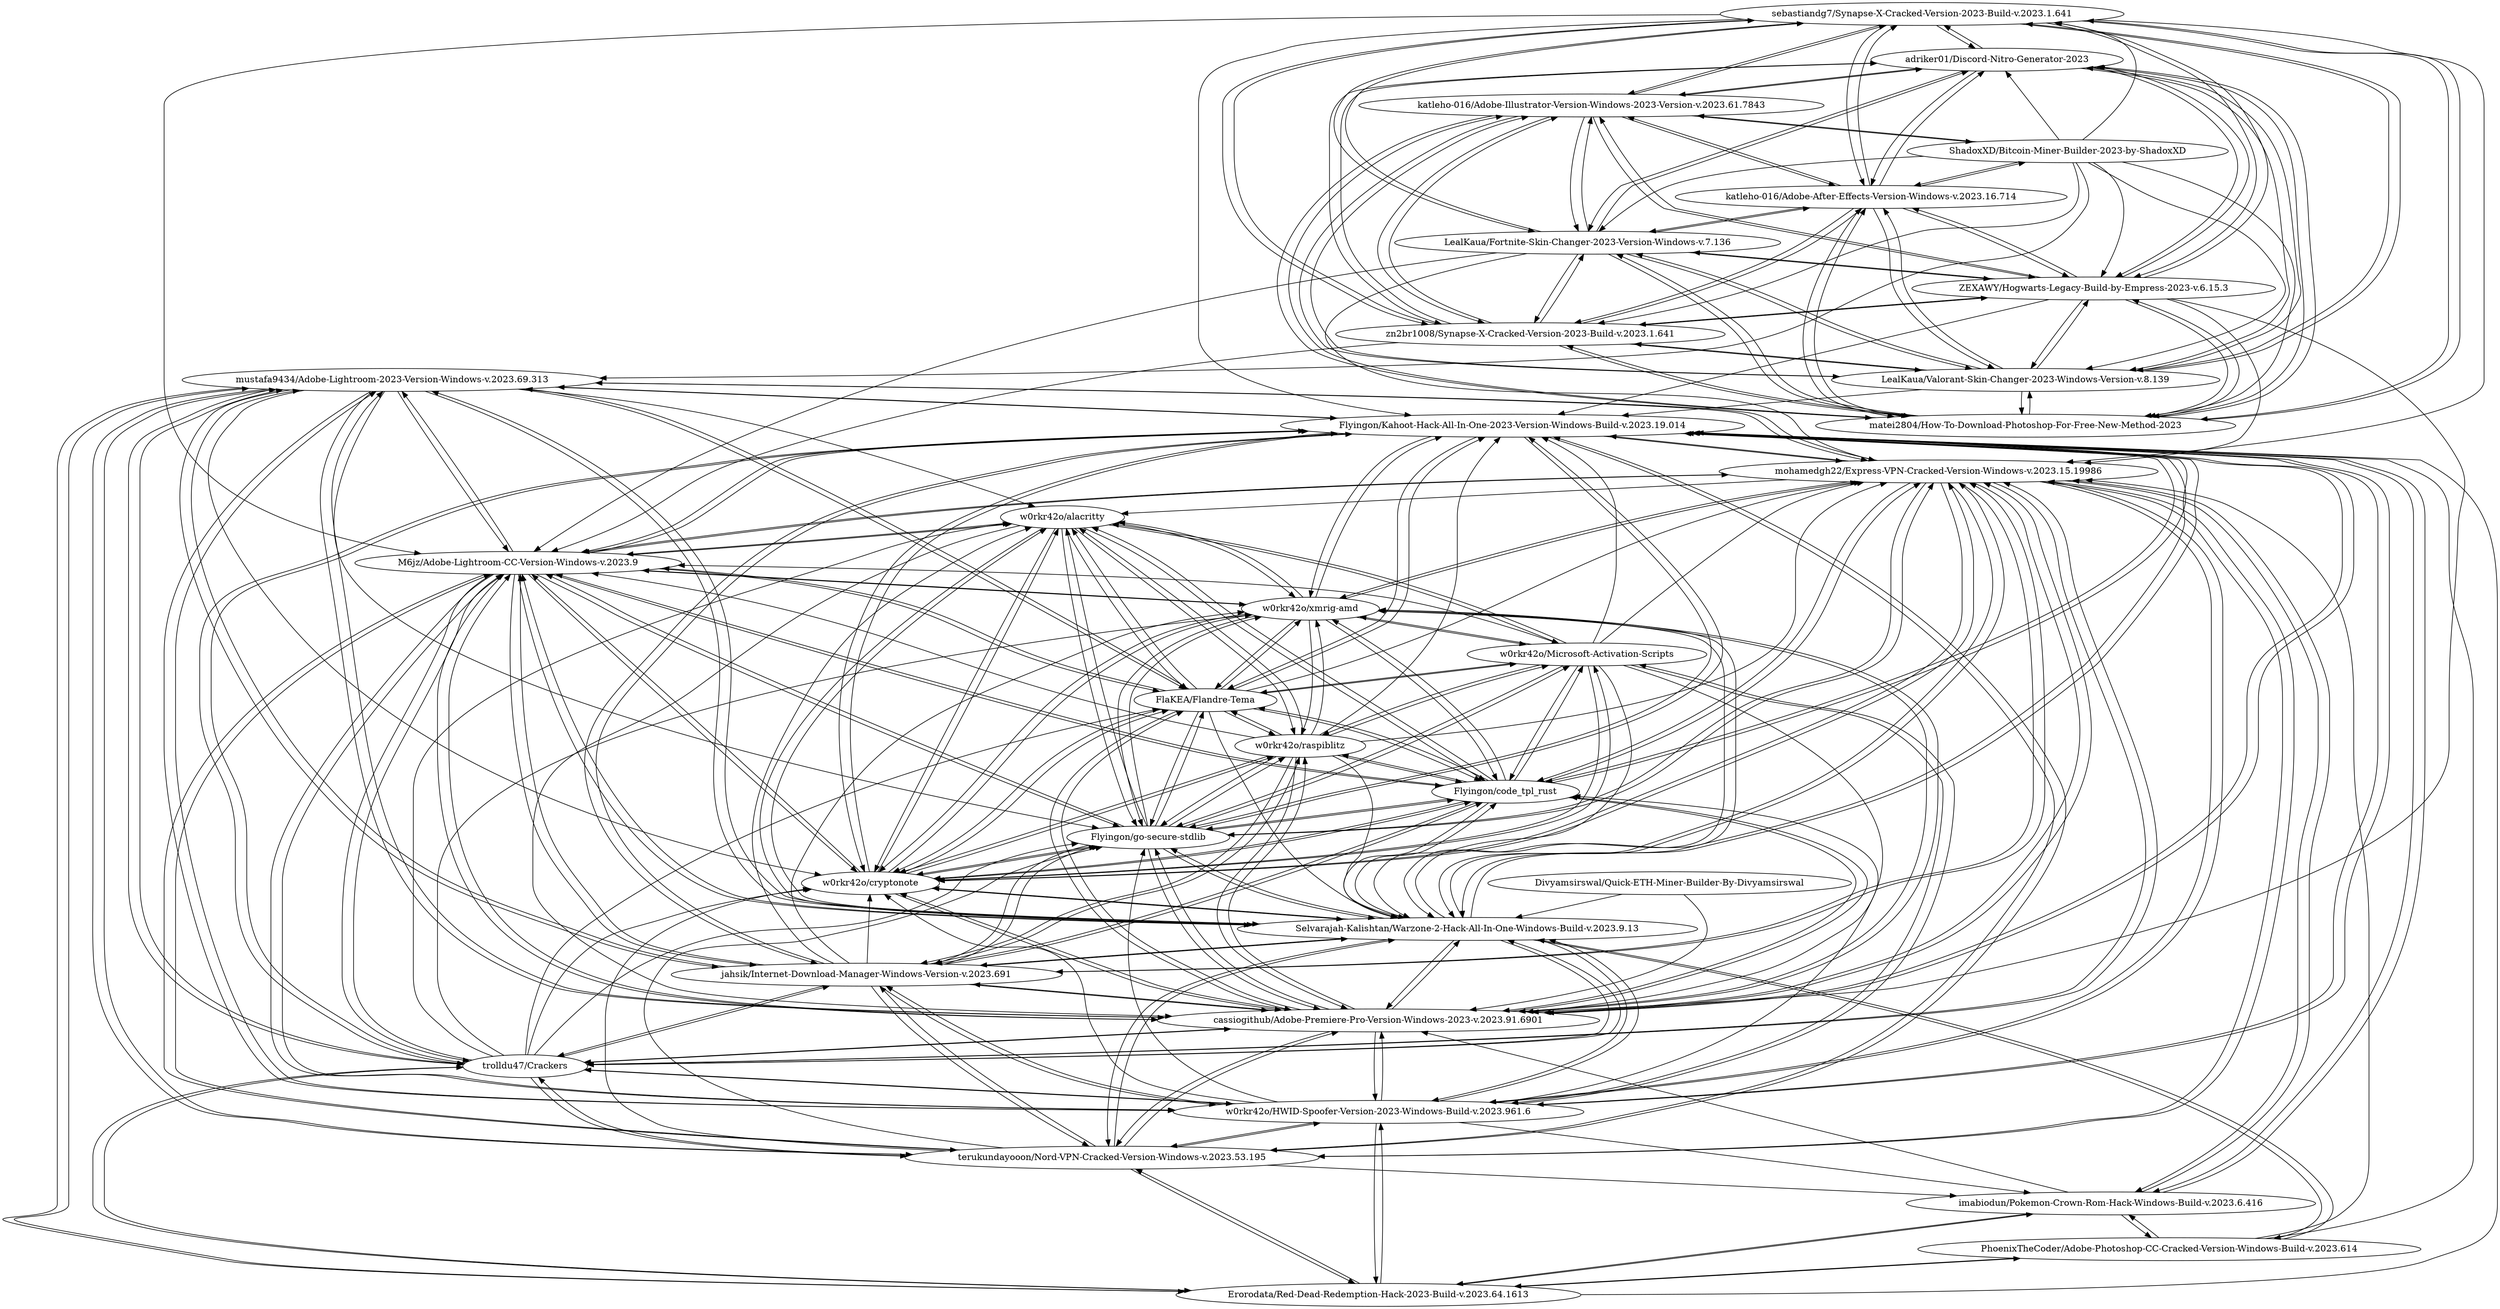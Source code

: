 digraph G {
"sebastiandg7/Synapse-X-Cracked-Version-2023-Build-v.2023.1.641" -> "adriker01/Discord-Nitro-Generator-2023"
"sebastiandg7/Synapse-X-Cracked-Version-2023-Build-v.2023.1.641" -> "ZEXAWY/Hogwarts-Legacy-Build-by-Empress-2023-v.6.15.3"
"sebastiandg7/Synapse-X-Cracked-Version-2023-Build-v.2023.1.641" -> "zn2br1008/Synapse-X-Cracked-Version-2023-Build-v.2023.1.641"
"sebastiandg7/Synapse-X-Cracked-Version-2023-Build-v.2023.1.641" -> "matei2804/How-To-Download-Photoshop-For-Free-New-Method-2023"
"sebastiandg7/Synapse-X-Cracked-Version-2023-Build-v.2023.1.641" -> "LealKaua/Valorant-Skin-Changer-2023-Windows-Version-v.8.139"
"sebastiandg7/Synapse-X-Cracked-Version-2023-Build-v.2023.1.641" -> "LealKaua/Fortnite-Skin-Changer-2023-Version-Windows-v.7.136"
"sebastiandg7/Synapse-X-Cracked-Version-2023-Build-v.2023.1.641" -> "katleho-016/Adobe-After-Effects-Version-Windows-v.2023.16.714"
"sebastiandg7/Synapse-X-Cracked-Version-2023-Build-v.2023.1.641" -> "katleho-016/Adobe-Illustrator-Version-Windows-2023-Version-v.2023.61.7843"
"sebastiandg7/Synapse-X-Cracked-Version-2023-Build-v.2023.1.641" -> "Flyingon/Kahoot-Hack-All-In-One-2023-Version-Windows-Build-v.2023.19.014"
"sebastiandg7/Synapse-X-Cracked-Version-2023-Build-v.2023.1.641" -> "mohamedgh22/Express-VPN-Cracked-Version-Windows-v.2023.15.19986"
"sebastiandg7/Synapse-X-Cracked-Version-2023-Build-v.2023.1.641" -> "M6jz/Adobe-Lightroom-CC-Version-Windows-v.2023.9"
"Erorodata/Red-Dead-Redemption-Hack-2023-Build-v.2023.64.1613" -> "imabiodun/Pokemon-Crown-Rom-Hack-Windows-Build-v.2023.6.416"
"Erorodata/Red-Dead-Redemption-Hack-2023-Build-v.2023.64.1613" -> "terukundayooon/Nord-VPN-Cracked-Version-Windows-v.2023.53.195"
"Erorodata/Red-Dead-Redemption-Hack-2023-Build-v.2023.64.1613" -> "w0rkr42o/HWID-Spoofer-Version-2023-Windows-Build-v.2023.961.6"
"Erorodata/Red-Dead-Redemption-Hack-2023-Build-v.2023.64.1613" -> "PhoenixTheCoder/Adobe-Photoshop-CC-Cracked-Version-Windows-Build-v.2023.614"
"Erorodata/Red-Dead-Redemption-Hack-2023-Build-v.2023.64.1613" -> "trolldu47/Crackers"
"Erorodata/Red-Dead-Redemption-Hack-2023-Build-v.2023.64.1613" -> "mustafa9434/Adobe-Lightroom-2023-Version-Windows-v.2023.69.313"
"Erorodata/Red-Dead-Redemption-Hack-2023-Build-v.2023.64.1613" -> "Flyingon/Kahoot-Hack-All-In-One-2023-Version-Windows-Build-v.2023.19.014"
"cassiogithub/Adobe-Premiere-Pro-Version-Windows-2023-v.2023.91.6901" -> "Flyingon/Kahoot-Hack-All-In-One-2023-Version-Windows-Build-v.2023.19.014"
"cassiogithub/Adobe-Premiere-Pro-Version-Windows-2023-v.2023.91.6901" -> "M6jz/Adobe-Lightroom-CC-Version-Windows-v.2023.9"
"cassiogithub/Adobe-Premiere-Pro-Version-Windows-2023-v.2023.91.6901" -> "Selvarajah-Kalishtan/Warzone-2-Hack-All-In-One-Windows-Build-v.2023.9.13"
"cassiogithub/Adobe-Premiere-Pro-Version-Windows-2023-v.2023.91.6901" -> "mohamedgh22/Express-VPN-Cracked-Version-Windows-v.2023.15.19986"
"cassiogithub/Adobe-Premiere-Pro-Version-Windows-2023-v.2023.91.6901" -> "jahsik/Internet-Download-Manager-Windows-Version-v.2023.691"
"cassiogithub/Adobe-Premiere-Pro-Version-Windows-2023-v.2023.91.6901" -> "w0rkr42o/cryptonote"
"cassiogithub/Adobe-Premiere-Pro-Version-Windows-2023-v.2023.91.6901" -> "Flyingon/go-secure-stdlib"
"cassiogithub/Adobe-Premiere-Pro-Version-Windows-2023-v.2023.91.6901" -> "Flyingon/code_tpl_rust"
"cassiogithub/Adobe-Premiere-Pro-Version-Windows-2023-v.2023.91.6901" -> "mustafa9434/Adobe-Lightroom-2023-Version-Windows-v.2023.69.313"
"cassiogithub/Adobe-Premiere-Pro-Version-Windows-2023-v.2023.91.6901" -> "terukundayooon/Nord-VPN-Cracked-Version-Windows-v.2023.53.195"
"cassiogithub/Adobe-Premiere-Pro-Version-Windows-2023-v.2023.91.6901" -> "trolldu47/Crackers"
"cassiogithub/Adobe-Premiere-Pro-Version-Windows-2023-v.2023.91.6901" -> "w0rkr42o/raspiblitz"
"cassiogithub/Adobe-Premiere-Pro-Version-Windows-2023-v.2023.91.6901" -> "w0rkr42o/HWID-Spoofer-Version-2023-Windows-Build-v.2023.961.6"
"cassiogithub/Adobe-Premiere-Pro-Version-Windows-2023-v.2023.91.6901" -> "FlaKEA/Flandre-Tema"
"cassiogithub/Adobe-Premiere-Pro-Version-Windows-2023-v.2023.91.6901" -> "w0rkr42o/xmrig-amd"
"jahsik/Internet-Download-Manager-Windows-Version-v.2023.691" -> "M6jz/Adobe-Lightroom-CC-Version-Windows-v.2023.9"
"jahsik/Internet-Download-Manager-Windows-Version-v.2023.691" -> "mohamedgh22/Express-VPN-Cracked-Version-Windows-v.2023.15.19986"
"jahsik/Internet-Download-Manager-Windows-Version-v.2023.691" -> "cassiogithub/Adobe-Premiere-Pro-Version-Windows-2023-v.2023.91.6901"
"jahsik/Internet-Download-Manager-Windows-Version-v.2023.691" -> "Flyingon/Kahoot-Hack-All-In-One-2023-Version-Windows-Build-v.2023.19.014"
"jahsik/Internet-Download-Manager-Windows-Version-v.2023.691" -> "Selvarajah-Kalishtan/Warzone-2-Hack-All-In-One-Windows-Build-v.2023.9.13"
"jahsik/Internet-Download-Manager-Windows-Version-v.2023.691" -> "Flyingon/go-secure-stdlib"
"jahsik/Internet-Download-Manager-Windows-Version-v.2023.691" -> "mustafa9434/Adobe-Lightroom-2023-Version-Windows-v.2023.69.313"
"jahsik/Internet-Download-Manager-Windows-Version-v.2023.691" -> "Flyingon/code_tpl_rust"
"jahsik/Internet-Download-Manager-Windows-Version-v.2023.691" -> "trolldu47/Crackers"
"jahsik/Internet-Download-Manager-Windows-Version-v.2023.691" -> "terukundayooon/Nord-VPN-Cracked-Version-Windows-v.2023.53.195"
"jahsik/Internet-Download-Manager-Windows-Version-v.2023.691" -> "w0rkr42o/cryptonote"
"jahsik/Internet-Download-Manager-Windows-Version-v.2023.691" -> "w0rkr42o/HWID-Spoofer-Version-2023-Windows-Build-v.2023.961.6"
"jahsik/Internet-Download-Manager-Windows-Version-v.2023.691" -> "w0rkr42o/xmrig-amd"
"jahsik/Internet-Download-Manager-Windows-Version-v.2023.691" -> "w0rkr42o/alacritty"
"jahsik/Internet-Download-Manager-Windows-Version-v.2023.691" -> "w0rkr42o/raspiblitz"
"w0rkr42o/HWID-Spoofer-Version-2023-Windows-Build-v.2023.961.6" -> "terukundayooon/Nord-VPN-Cracked-Version-Windows-v.2023.53.195"
"w0rkr42o/HWID-Spoofer-Version-2023-Windows-Build-v.2023.961.6" -> "mohamedgh22/Express-VPN-Cracked-Version-Windows-v.2023.15.19986"
"w0rkr42o/HWID-Spoofer-Version-2023-Windows-Build-v.2023.961.6" -> "trolldu47/Crackers"
"w0rkr42o/HWID-Spoofer-Version-2023-Windows-Build-v.2023.961.6" -> "Erorodata/Red-Dead-Redemption-Hack-2023-Build-v.2023.64.1613"
"w0rkr42o/HWID-Spoofer-Version-2023-Windows-Build-v.2023.961.6" -> "mustafa9434/Adobe-Lightroom-2023-Version-Windows-v.2023.69.313"
"w0rkr42o/HWID-Spoofer-Version-2023-Windows-Build-v.2023.961.6" -> "cassiogithub/Adobe-Premiere-Pro-Version-Windows-2023-v.2023.91.6901"
"w0rkr42o/HWID-Spoofer-Version-2023-Windows-Build-v.2023.961.6" -> "M6jz/Adobe-Lightroom-CC-Version-Windows-v.2023.9"
"w0rkr42o/HWID-Spoofer-Version-2023-Windows-Build-v.2023.961.6" -> "Flyingon/Kahoot-Hack-All-In-One-2023-Version-Windows-Build-v.2023.19.014"
"w0rkr42o/HWID-Spoofer-Version-2023-Windows-Build-v.2023.961.6" -> "Flyingon/go-secure-stdlib"
"w0rkr42o/HWID-Spoofer-Version-2023-Windows-Build-v.2023.961.6" -> "w0rkr42o/Microsoft-Activation-Scripts"
"w0rkr42o/HWID-Spoofer-Version-2023-Windows-Build-v.2023.961.6" -> "Selvarajah-Kalishtan/Warzone-2-Hack-All-In-One-Windows-Build-v.2023.9.13"
"w0rkr42o/HWID-Spoofer-Version-2023-Windows-Build-v.2023.961.6" -> "jahsik/Internet-Download-Manager-Windows-Version-v.2023.691"
"w0rkr42o/HWID-Spoofer-Version-2023-Windows-Build-v.2023.961.6" -> "Flyingon/code_tpl_rust"
"w0rkr42o/HWID-Spoofer-Version-2023-Windows-Build-v.2023.961.6" -> "w0rkr42o/cryptonote"
"w0rkr42o/HWID-Spoofer-Version-2023-Windows-Build-v.2023.961.6" -> "imabiodun/Pokemon-Crown-Rom-Hack-Windows-Build-v.2023.6.416"
"mustafa9434/Adobe-Lightroom-2023-Version-Windows-v.2023.69.313" -> "trolldu47/Crackers"
"mustafa9434/Adobe-Lightroom-2023-Version-Windows-v.2023.69.313" -> "terukundayooon/Nord-VPN-Cracked-Version-Windows-v.2023.53.195"
"mustafa9434/Adobe-Lightroom-2023-Version-Windows-v.2023.69.313" -> "Flyingon/Kahoot-Hack-All-In-One-2023-Version-Windows-Build-v.2023.19.014"
"mustafa9434/Adobe-Lightroom-2023-Version-Windows-v.2023.69.313" -> "M6jz/Adobe-Lightroom-CC-Version-Windows-v.2023.9"
"mustafa9434/Adobe-Lightroom-2023-Version-Windows-v.2023.69.313" -> "cassiogithub/Adobe-Premiere-Pro-Version-Windows-2023-v.2023.91.6901"
"mustafa9434/Adobe-Lightroom-2023-Version-Windows-v.2023.69.313" -> "w0rkr42o/HWID-Spoofer-Version-2023-Windows-Build-v.2023.961.6"
"mustafa9434/Adobe-Lightroom-2023-Version-Windows-v.2023.69.313" -> "mohamedgh22/Express-VPN-Cracked-Version-Windows-v.2023.15.19986"
"mustafa9434/Adobe-Lightroom-2023-Version-Windows-v.2023.69.313" -> "jahsik/Internet-Download-Manager-Windows-Version-v.2023.691"
"mustafa9434/Adobe-Lightroom-2023-Version-Windows-v.2023.69.313" -> "Selvarajah-Kalishtan/Warzone-2-Hack-All-In-One-Windows-Build-v.2023.9.13"
"mustafa9434/Adobe-Lightroom-2023-Version-Windows-v.2023.69.313" -> "Erorodata/Red-Dead-Redemption-Hack-2023-Build-v.2023.64.1613"
"mustafa9434/Adobe-Lightroom-2023-Version-Windows-v.2023.69.313" -> "FlaKEA/Flandre-Tema"
"mustafa9434/Adobe-Lightroom-2023-Version-Windows-v.2023.69.313" -> "w0rkr42o/cryptonote"
"mustafa9434/Adobe-Lightroom-2023-Version-Windows-v.2023.69.313" -> "w0rkr42o/alacritty"
"mustafa9434/Adobe-Lightroom-2023-Version-Windows-v.2023.69.313" -> "Flyingon/go-secure-stdlib"
"terukundayooon/Nord-VPN-Cracked-Version-Windows-v.2023.53.195" -> "trolldu47/Crackers"
"terukundayooon/Nord-VPN-Cracked-Version-Windows-v.2023.53.195" -> "w0rkr42o/HWID-Spoofer-Version-2023-Windows-Build-v.2023.961.6"
"terukundayooon/Nord-VPN-Cracked-Version-Windows-v.2023.53.195" -> "mustafa9434/Adobe-Lightroom-2023-Version-Windows-v.2023.69.313"
"terukundayooon/Nord-VPN-Cracked-Version-Windows-v.2023.53.195" -> "Erorodata/Red-Dead-Redemption-Hack-2023-Build-v.2023.64.1613"
"terukundayooon/Nord-VPN-Cracked-Version-Windows-v.2023.53.195" -> "cassiogithub/Adobe-Premiere-Pro-Version-Windows-2023-v.2023.91.6901"
"terukundayooon/Nord-VPN-Cracked-Version-Windows-v.2023.53.195" -> "Flyingon/Kahoot-Hack-All-In-One-2023-Version-Windows-Build-v.2023.19.014"
"terukundayooon/Nord-VPN-Cracked-Version-Windows-v.2023.53.195" -> "mohamedgh22/Express-VPN-Cracked-Version-Windows-v.2023.15.19986"
"terukundayooon/Nord-VPN-Cracked-Version-Windows-v.2023.53.195" -> "M6jz/Adobe-Lightroom-CC-Version-Windows-v.2023.9"
"terukundayooon/Nord-VPN-Cracked-Version-Windows-v.2023.53.195" -> "jahsik/Internet-Download-Manager-Windows-Version-v.2023.691"
"terukundayooon/Nord-VPN-Cracked-Version-Windows-v.2023.53.195" -> "Selvarajah-Kalishtan/Warzone-2-Hack-All-In-One-Windows-Build-v.2023.9.13"
"terukundayooon/Nord-VPN-Cracked-Version-Windows-v.2023.53.195" -> "w0rkr42o/cryptonote"
"terukundayooon/Nord-VPN-Cracked-Version-Windows-v.2023.53.195" -> "Flyingon/go-secure-stdlib"
"terukundayooon/Nord-VPN-Cracked-Version-Windows-v.2023.53.195" -> "imabiodun/Pokemon-Crown-Rom-Hack-Windows-Build-v.2023.6.416"
"w0rkr42o/alacritty" -> "w0rkr42o/xmrig-amd"
"w0rkr42o/alacritty" -> "Flyingon/go-secure-stdlib"
"w0rkr42o/alacritty" -> "M6jz/Adobe-Lightroom-CC-Version-Windows-v.2023.9"
"w0rkr42o/alacritty" -> "w0rkr42o/Microsoft-Activation-Scripts"
"w0rkr42o/alacritty" -> "w0rkr42o/cryptonote"
"w0rkr42o/alacritty" -> "Flyingon/code_tpl_rust"
"w0rkr42o/alacritty" -> "FlaKEA/Flandre-Tema"
"w0rkr42o/alacritty" -> "Selvarajah-Kalishtan/Warzone-2-Hack-All-In-One-Windows-Build-v.2023.9.13"
"w0rkr42o/alacritty" -> "w0rkr42o/raspiblitz"
"w0rkr42o/alacritty" -> "cassiogithub/Adobe-Premiere-Pro-Version-Windows-2023-v.2023.91.6901"
"w0rkr42o/xmrig-amd" -> "w0rkr42o/alacritty"
"w0rkr42o/xmrig-amd" -> "Selvarajah-Kalishtan/Warzone-2-Hack-All-In-One-Windows-Build-v.2023.9.13"
"w0rkr42o/xmrig-amd" -> "w0rkr42o/cryptonote"
"w0rkr42o/xmrig-amd" -> "Flyingon/go-secure-stdlib"
"w0rkr42o/xmrig-amd" -> "w0rkr42o/raspiblitz"
"w0rkr42o/xmrig-amd" -> "Flyingon/code_tpl_rust"
"w0rkr42o/xmrig-amd" -> "mohamedgh22/Express-VPN-Cracked-Version-Windows-v.2023.15.19986"
"w0rkr42o/xmrig-amd" -> "Flyingon/Kahoot-Hack-All-In-One-2023-Version-Windows-Build-v.2023.19.014"
"w0rkr42o/xmrig-amd" -> "M6jz/Adobe-Lightroom-CC-Version-Windows-v.2023.9"
"w0rkr42o/xmrig-amd" -> "cassiogithub/Adobe-Premiere-Pro-Version-Windows-2023-v.2023.91.6901"
"w0rkr42o/xmrig-amd" -> "w0rkr42o/Microsoft-Activation-Scripts"
"w0rkr42o/xmrig-amd" -> "FlaKEA/Flandre-Tema"
"adriker01/Discord-Nitro-Generator-2023" -> "matei2804/How-To-Download-Photoshop-For-Free-New-Method-2023"
"adriker01/Discord-Nitro-Generator-2023" -> "LealKaua/Fortnite-Skin-Changer-2023-Version-Windows-v.7.136"
"adriker01/Discord-Nitro-Generator-2023" -> "LealKaua/Valorant-Skin-Changer-2023-Windows-Version-v.8.139"
"adriker01/Discord-Nitro-Generator-2023" -> "ZEXAWY/Hogwarts-Legacy-Build-by-Empress-2023-v.6.15.3"
"adriker01/Discord-Nitro-Generator-2023" -> "zn2br1008/Synapse-X-Cracked-Version-2023-Build-v.2023.1.641"
"adriker01/Discord-Nitro-Generator-2023" -> "katleho-016/Adobe-After-Effects-Version-Windows-v.2023.16.714"
"adriker01/Discord-Nitro-Generator-2023" -> "katleho-016/Adobe-Illustrator-Version-Windows-2023-Version-v.2023.61.7843"
"adriker01/Discord-Nitro-Generator-2023" -> "sebastiandg7/Synapse-X-Cracked-Version-2023-Build-v.2023.1.641"
"w0rkr42o/raspiblitz" -> "w0rkr42o/cryptonote"
"w0rkr42o/raspiblitz" -> "w0rkr42o/Microsoft-Activation-Scripts"
"w0rkr42o/raspiblitz" -> "Flyingon/code_tpl_rust"
"w0rkr42o/raspiblitz" -> "w0rkr42o/xmrig-amd"
"w0rkr42o/raspiblitz" -> "Flyingon/go-secure-stdlib"
"w0rkr42o/raspiblitz" -> "cassiogithub/Adobe-Premiere-Pro-Version-Windows-2023-v.2023.91.6901"
"w0rkr42o/raspiblitz" -> "M6jz/Adobe-Lightroom-CC-Version-Windows-v.2023.9"
"w0rkr42o/raspiblitz" -> "w0rkr42o/alacritty"
"w0rkr42o/raspiblitz" -> "mohamedgh22/Express-VPN-Cracked-Version-Windows-v.2023.15.19986"
"w0rkr42o/raspiblitz" -> "Selvarajah-Kalishtan/Warzone-2-Hack-All-In-One-Windows-Build-v.2023.9.13"
"w0rkr42o/raspiblitz" -> "FlaKEA/Flandre-Tema"
"w0rkr42o/raspiblitz" -> "Flyingon/Kahoot-Hack-All-In-One-2023-Version-Windows-Build-v.2023.19.014"
"w0rkr42o/raspiblitz" -> "jahsik/Internet-Download-Manager-Windows-Version-v.2023.691"
"w0rkr42o/cryptonote" -> "w0rkr42o/raspiblitz"
"w0rkr42o/cryptonote" -> "w0rkr42o/Microsoft-Activation-Scripts"
"w0rkr42o/cryptonote" -> "cassiogithub/Adobe-Premiere-Pro-Version-Windows-2023-v.2023.91.6901"
"w0rkr42o/cryptonote" -> "Flyingon/go-secure-stdlib"
"w0rkr42o/cryptonote" -> "w0rkr42o/xmrig-amd"
"w0rkr42o/cryptonote" -> "w0rkr42o/alacritty"
"w0rkr42o/cryptonote" -> "Flyingon/code_tpl_rust"
"w0rkr42o/cryptonote" -> "FlaKEA/Flandre-Tema"
"w0rkr42o/cryptonote" -> "M6jz/Adobe-Lightroom-CC-Version-Windows-v.2023.9"
"w0rkr42o/cryptonote" -> "Flyingon/Kahoot-Hack-All-In-One-2023-Version-Windows-Build-v.2023.19.014"
"w0rkr42o/cryptonote" -> "Selvarajah-Kalishtan/Warzone-2-Hack-All-In-One-Windows-Build-v.2023.9.13"
"w0rkr42o/cryptonote" -> "mohamedgh22/Express-VPN-Cracked-Version-Windows-v.2023.15.19986"
"katleho-016/Adobe-Illustrator-Version-Windows-2023-Version-v.2023.61.7843" -> "katleho-016/Adobe-After-Effects-Version-Windows-v.2023.16.714"
"katleho-016/Adobe-Illustrator-Version-Windows-2023-Version-v.2023.61.7843" -> "LealKaua/Fortnite-Skin-Changer-2023-Version-Windows-v.7.136"
"katleho-016/Adobe-Illustrator-Version-Windows-2023-Version-v.2023.61.7843" -> "matei2804/How-To-Download-Photoshop-For-Free-New-Method-2023"
"katleho-016/Adobe-Illustrator-Version-Windows-2023-Version-v.2023.61.7843" -> "LealKaua/Valorant-Skin-Changer-2023-Windows-Version-v.8.139"
"katleho-016/Adobe-Illustrator-Version-Windows-2023-Version-v.2023.61.7843" -> "adriker01/Discord-Nitro-Generator-2023"
"katleho-016/Adobe-Illustrator-Version-Windows-2023-Version-v.2023.61.7843" -> "ZEXAWY/Hogwarts-Legacy-Build-by-Empress-2023-v.6.15.3"
"katleho-016/Adobe-Illustrator-Version-Windows-2023-Version-v.2023.61.7843" -> "zn2br1008/Synapse-X-Cracked-Version-2023-Build-v.2023.1.641"
"katleho-016/Adobe-Illustrator-Version-Windows-2023-Version-v.2023.61.7843" -> "ShadoxXD/Bitcoin-Miner-Builder-2023-by-ShadoxXD"
"katleho-016/Adobe-Illustrator-Version-Windows-2023-Version-v.2023.61.7843" -> "sebastiandg7/Synapse-X-Cracked-Version-2023-Build-v.2023.1.641"
"PhoenixTheCoder/Adobe-Photoshop-CC-Cracked-Version-Windows-Build-v.2023.614" -> "imabiodun/Pokemon-Crown-Rom-Hack-Windows-Build-v.2023.6.416"
"PhoenixTheCoder/Adobe-Photoshop-CC-Cracked-Version-Windows-Build-v.2023.614" -> "Erorodata/Red-Dead-Redemption-Hack-2023-Build-v.2023.64.1613"
"PhoenixTheCoder/Adobe-Photoshop-CC-Cracked-Version-Windows-Build-v.2023.614" -> "Selvarajah-Kalishtan/Warzone-2-Hack-All-In-One-Windows-Build-v.2023.9.13"
"PhoenixTheCoder/Adobe-Photoshop-CC-Cracked-Version-Windows-Build-v.2023.614" -> "Flyingon/Kahoot-Hack-All-In-One-2023-Version-Windows-Build-v.2023.19.014"
"PhoenixTheCoder/Adobe-Photoshop-CC-Cracked-Version-Windows-Build-v.2023.614" -> "mohamedgh22/Express-VPN-Cracked-Version-Windows-v.2023.15.19986"
"ShadoxXD/Bitcoin-Miner-Builder-2023-by-ShadoxXD" -> "katleho-016/Adobe-After-Effects-Version-Windows-v.2023.16.714"
"ShadoxXD/Bitcoin-Miner-Builder-2023-by-ShadoxXD" -> "katleho-016/Adobe-Illustrator-Version-Windows-2023-Version-v.2023.61.7843"
"ShadoxXD/Bitcoin-Miner-Builder-2023-by-ShadoxXD" -> "LealKaua/Valorant-Skin-Changer-2023-Windows-Version-v.8.139"
"ShadoxXD/Bitcoin-Miner-Builder-2023-by-ShadoxXD" -> "LealKaua/Fortnite-Skin-Changer-2023-Version-Windows-v.7.136"
"ShadoxXD/Bitcoin-Miner-Builder-2023-by-ShadoxXD" -> "adriker01/Discord-Nitro-Generator-2023"
"ShadoxXD/Bitcoin-Miner-Builder-2023-by-ShadoxXD" -> "matei2804/How-To-Download-Photoshop-For-Free-New-Method-2023"
"ShadoxXD/Bitcoin-Miner-Builder-2023-by-ShadoxXD" -> "ZEXAWY/Hogwarts-Legacy-Build-by-Empress-2023-v.6.15.3"
"ShadoxXD/Bitcoin-Miner-Builder-2023-by-ShadoxXD" -> "zn2br1008/Synapse-X-Cracked-Version-2023-Build-v.2023.1.641"
"ShadoxXD/Bitcoin-Miner-Builder-2023-by-ShadoxXD" -> "sebastiandg7/Synapse-X-Cracked-Version-2023-Build-v.2023.1.641"
"ShadoxXD/Bitcoin-Miner-Builder-2023-by-ShadoxXD" -> "mustafa9434/Adobe-Lightroom-2023-Version-Windows-v.2023.69.313"
"trolldu47/Crackers" -> "mustafa9434/Adobe-Lightroom-2023-Version-Windows-v.2023.69.313"
"trolldu47/Crackers" -> "terukundayooon/Nord-VPN-Cracked-Version-Windows-v.2023.53.195"
"trolldu47/Crackers" -> "Flyingon/Kahoot-Hack-All-In-One-2023-Version-Windows-Build-v.2023.19.014"
"trolldu47/Crackers" -> "M6jz/Adobe-Lightroom-CC-Version-Windows-v.2023.9"
"trolldu47/Crackers" -> "w0rkr42o/HWID-Spoofer-Version-2023-Windows-Build-v.2023.961.6"
"trolldu47/Crackers" -> "cassiogithub/Adobe-Premiere-Pro-Version-Windows-2023-v.2023.91.6901"
"trolldu47/Crackers" -> "Selvarajah-Kalishtan/Warzone-2-Hack-All-In-One-Windows-Build-v.2023.9.13"
"trolldu47/Crackers" -> "mohamedgh22/Express-VPN-Cracked-Version-Windows-v.2023.15.19986"
"trolldu47/Crackers" -> "jahsik/Internet-Download-Manager-Windows-Version-v.2023.691"
"trolldu47/Crackers" -> "Erorodata/Red-Dead-Redemption-Hack-2023-Build-v.2023.64.1613"
"trolldu47/Crackers" -> "Flyingon/go-secure-stdlib"
"trolldu47/Crackers" -> "w0rkr42o/alacritty"
"trolldu47/Crackers" -> "FlaKEA/Flandre-Tema"
"trolldu47/Crackers" -> "w0rkr42o/xmrig-amd"
"trolldu47/Crackers" -> "w0rkr42o/cryptonote"
"Flyingon/go-secure-stdlib" -> "Flyingon/code_tpl_rust"
"Flyingon/go-secure-stdlib" -> "w0rkr42o/cryptonote"
"Flyingon/go-secure-stdlib" -> "cassiogithub/Adobe-Premiere-Pro-Version-Windows-2023-v.2023.91.6901"
"Flyingon/go-secure-stdlib" -> "w0rkr42o/alacritty"
"Flyingon/go-secure-stdlib" -> "Flyingon/Kahoot-Hack-All-In-One-2023-Version-Windows-Build-v.2023.19.014"
"Flyingon/go-secure-stdlib" -> "w0rkr42o/xmrig-amd"
"Flyingon/go-secure-stdlib" -> "Selvarajah-Kalishtan/Warzone-2-Hack-All-In-One-Windows-Build-v.2023.9.13"
"Flyingon/go-secure-stdlib" -> "M6jz/Adobe-Lightroom-CC-Version-Windows-v.2023.9"
"Flyingon/go-secure-stdlib" -> "w0rkr42o/Microsoft-Activation-Scripts"
"Flyingon/go-secure-stdlib" -> "mohamedgh22/Express-VPN-Cracked-Version-Windows-v.2023.15.19986"
"Flyingon/go-secure-stdlib" -> "w0rkr42o/raspiblitz"
"Flyingon/go-secure-stdlib" -> "jahsik/Internet-Download-Manager-Windows-Version-v.2023.691"
"Flyingon/go-secure-stdlib" -> "FlaKEA/Flandre-Tema"
"mohamedgh22/Express-VPN-Cracked-Version-Windows-v.2023.15.19986" -> "Flyingon/Kahoot-Hack-All-In-One-2023-Version-Windows-Build-v.2023.19.014"
"mohamedgh22/Express-VPN-Cracked-Version-Windows-v.2023.15.19986" -> "Selvarajah-Kalishtan/Warzone-2-Hack-All-In-One-Windows-Build-v.2023.9.13"
"mohamedgh22/Express-VPN-Cracked-Version-Windows-v.2023.15.19986" -> "cassiogithub/Adobe-Premiere-Pro-Version-Windows-2023-v.2023.91.6901"
"mohamedgh22/Express-VPN-Cracked-Version-Windows-v.2023.15.19986" -> "jahsik/Internet-Download-Manager-Windows-Version-v.2023.691"
"mohamedgh22/Express-VPN-Cracked-Version-Windows-v.2023.15.19986" -> "M6jz/Adobe-Lightroom-CC-Version-Windows-v.2023.9"
"mohamedgh22/Express-VPN-Cracked-Version-Windows-v.2023.15.19986" -> "Flyingon/go-secure-stdlib"
"mohamedgh22/Express-VPN-Cracked-Version-Windows-v.2023.15.19986" -> "w0rkr42o/HWID-Spoofer-Version-2023-Windows-Build-v.2023.961.6"
"mohamedgh22/Express-VPN-Cracked-Version-Windows-v.2023.15.19986" -> "w0rkr42o/xmrig-amd"
"mohamedgh22/Express-VPN-Cracked-Version-Windows-v.2023.15.19986" -> "terukundayooon/Nord-VPN-Cracked-Version-Windows-v.2023.53.195"
"mohamedgh22/Express-VPN-Cracked-Version-Windows-v.2023.15.19986" -> "trolldu47/Crackers"
"mohamedgh22/Express-VPN-Cracked-Version-Windows-v.2023.15.19986" -> "mustafa9434/Adobe-Lightroom-2023-Version-Windows-v.2023.69.313"
"mohamedgh22/Express-VPN-Cracked-Version-Windows-v.2023.15.19986" -> "Flyingon/code_tpl_rust"
"mohamedgh22/Express-VPN-Cracked-Version-Windows-v.2023.15.19986" -> "w0rkr42o/cryptonote"
"mohamedgh22/Express-VPN-Cracked-Version-Windows-v.2023.15.19986" -> "imabiodun/Pokemon-Crown-Rom-Hack-Windows-Build-v.2023.6.416"
"mohamedgh22/Express-VPN-Cracked-Version-Windows-v.2023.15.19986" -> "w0rkr42o/alacritty"
"Flyingon/Kahoot-Hack-All-In-One-2023-Version-Windows-Build-v.2023.19.014" -> "mohamedgh22/Express-VPN-Cracked-Version-Windows-v.2023.15.19986"
"Flyingon/Kahoot-Hack-All-In-One-2023-Version-Windows-Build-v.2023.19.014" -> "cassiogithub/Adobe-Premiere-Pro-Version-Windows-2023-v.2023.91.6901"
"Flyingon/Kahoot-Hack-All-In-One-2023-Version-Windows-Build-v.2023.19.014" -> "Selvarajah-Kalishtan/Warzone-2-Hack-All-In-One-Windows-Build-v.2023.9.13"
"Flyingon/Kahoot-Hack-All-In-One-2023-Version-Windows-Build-v.2023.19.014" -> "M6jz/Adobe-Lightroom-CC-Version-Windows-v.2023.9"
"Flyingon/Kahoot-Hack-All-In-One-2023-Version-Windows-Build-v.2023.19.014" -> "jahsik/Internet-Download-Manager-Windows-Version-v.2023.691"
"Flyingon/Kahoot-Hack-All-In-One-2023-Version-Windows-Build-v.2023.19.014" -> "trolldu47/Crackers"
"Flyingon/Kahoot-Hack-All-In-One-2023-Version-Windows-Build-v.2023.19.014" -> "Flyingon/go-secure-stdlib"
"Flyingon/Kahoot-Hack-All-In-One-2023-Version-Windows-Build-v.2023.19.014" -> "mustafa9434/Adobe-Lightroom-2023-Version-Windows-v.2023.69.313"
"Flyingon/Kahoot-Hack-All-In-One-2023-Version-Windows-Build-v.2023.19.014" -> "terukundayooon/Nord-VPN-Cracked-Version-Windows-v.2023.53.195"
"Flyingon/Kahoot-Hack-All-In-One-2023-Version-Windows-Build-v.2023.19.014" -> "w0rkr42o/xmrig-amd"
"Flyingon/Kahoot-Hack-All-In-One-2023-Version-Windows-Build-v.2023.19.014" -> "w0rkr42o/cryptonote"
"Flyingon/Kahoot-Hack-All-In-One-2023-Version-Windows-Build-v.2023.19.014" -> "imabiodun/Pokemon-Crown-Rom-Hack-Windows-Build-v.2023.6.416"
"Flyingon/Kahoot-Hack-All-In-One-2023-Version-Windows-Build-v.2023.19.014" -> "FlaKEA/Flandre-Tema"
"Flyingon/Kahoot-Hack-All-In-One-2023-Version-Windows-Build-v.2023.19.014" -> "w0rkr42o/HWID-Spoofer-Version-2023-Windows-Build-v.2023.961.6"
"Flyingon/Kahoot-Hack-All-In-One-2023-Version-Windows-Build-v.2023.19.014" -> "Flyingon/code_tpl_rust"
"Flyingon/code_tpl_rust" -> "Flyingon/go-secure-stdlib"
"Flyingon/code_tpl_rust" -> "w0rkr42o/raspiblitz"
"Flyingon/code_tpl_rust" -> "w0rkr42o/xmrig-amd"
"Flyingon/code_tpl_rust" -> "M6jz/Adobe-Lightroom-CC-Version-Windows-v.2023.9"
"Flyingon/code_tpl_rust" -> "w0rkr42o/cryptonote"
"Flyingon/code_tpl_rust" -> "cassiogithub/Adobe-Premiere-Pro-Version-Windows-2023-v.2023.91.6901"
"Flyingon/code_tpl_rust" -> "w0rkr42o/alacritty"
"Flyingon/code_tpl_rust" -> "Selvarajah-Kalishtan/Warzone-2-Hack-All-In-One-Windows-Build-v.2023.9.13"
"Flyingon/code_tpl_rust" -> "w0rkr42o/Microsoft-Activation-Scripts"
"Flyingon/code_tpl_rust" -> "mohamedgh22/Express-VPN-Cracked-Version-Windows-v.2023.15.19986"
"Flyingon/code_tpl_rust" -> "jahsik/Internet-Download-Manager-Windows-Version-v.2023.691"
"Flyingon/code_tpl_rust" -> "Flyingon/Kahoot-Hack-All-In-One-2023-Version-Windows-Build-v.2023.19.014"
"Flyingon/code_tpl_rust" -> "FlaKEA/Flandre-Tema"
"imabiodun/Pokemon-Crown-Rom-Hack-Windows-Build-v.2023.6.416" -> "PhoenixTheCoder/Adobe-Photoshop-CC-Cracked-Version-Windows-Build-v.2023.614"
"imabiodun/Pokemon-Crown-Rom-Hack-Windows-Build-v.2023.6.416" -> "Erorodata/Red-Dead-Redemption-Hack-2023-Build-v.2023.64.1613"
"imabiodun/Pokemon-Crown-Rom-Hack-Windows-Build-v.2023.6.416" -> "Flyingon/Kahoot-Hack-All-In-One-2023-Version-Windows-Build-v.2023.19.014"
"imabiodun/Pokemon-Crown-Rom-Hack-Windows-Build-v.2023.6.416" -> "cassiogithub/Adobe-Premiere-Pro-Version-Windows-2023-v.2023.91.6901"
"imabiodun/Pokemon-Crown-Rom-Hack-Windows-Build-v.2023.6.416" -> "mohamedgh22/Express-VPN-Cracked-Version-Windows-v.2023.15.19986"
"ZEXAWY/Hogwarts-Legacy-Build-by-Empress-2023-v.6.15.3" -> "zn2br1008/Synapse-X-Cracked-Version-2023-Build-v.2023.1.641"
"ZEXAWY/Hogwarts-Legacy-Build-by-Empress-2023-v.6.15.3" -> "matei2804/How-To-Download-Photoshop-For-Free-New-Method-2023"
"ZEXAWY/Hogwarts-Legacy-Build-by-Empress-2023-v.6.15.3" -> "LealKaua/Fortnite-Skin-Changer-2023-Version-Windows-v.7.136"
"ZEXAWY/Hogwarts-Legacy-Build-by-Empress-2023-v.6.15.3" -> "adriker01/Discord-Nitro-Generator-2023"
"ZEXAWY/Hogwarts-Legacy-Build-by-Empress-2023-v.6.15.3" -> "LealKaua/Valorant-Skin-Changer-2023-Windows-Version-v.8.139"
"ZEXAWY/Hogwarts-Legacy-Build-by-Empress-2023-v.6.15.3" -> "katleho-016/Adobe-After-Effects-Version-Windows-v.2023.16.714"
"ZEXAWY/Hogwarts-Legacy-Build-by-Empress-2023-v.6.15.3" -> "katleho-016/Adobe-Illustrator-Version-Windows-2023-Version-v.2023.61.7843"
"ZEXAWY/Hogwarts-Legacy-Build-by-Empress-2023-v.6.15.3" -> "sebastiandg7/Synapse-X-Cracked-Version-2023-Build-v.2023.1.641"
"ZEXAWY/Hogwarts-Legacy-Build-by-Empress-2023-v.6.15.3" -> "mohamedgh22/Express-VPN-Cracked-Version-Windows-v.2023.15.19986"
"ZEXAWY/Hogwarts-Legacy-Build-by-Empress-2023-v.6.15.3" -> "cassiogithub/Adobe-Premiere-Pro-Version-Windows-2023-v.2023.91.6901"
"ZEXAWY/Hogwarts-Legacy-Build-by-Empress-2023-v.6.15.3" -> "Flyingon/Kahoot-Hack-All-In-One-2023-Version-Windows-Build-v.2023.19.014"
"w0rkr42o/Microsoft-Activation-Scripts" -> "w0rkr42o/cryptonote"
"w0rkr42o/Microsoft-Activation-Scripts" -> "w0rkr42o/raspiblitz"
"w0rkr42o/Microsoft-Activation-Scripts" -> "Flyingon/go-secure-stdlib"
"w0rkr42o/Microsoft-Activation-Scripts" -> "w0rkr42o/alacritty"
"w0rkr42o/Microsoft-Activation-Scripts" -> "Flyingon/code_tpl_rust"
"w0rkr42o/Microsoft-Activation-Scripts" -> "M6jz/Adobe-Lightroom-CC-Version-Windows-v.2023.9"
"w0rkr42o/Microsoft-Activation-Scripts" -> "w0rkr42o/xmrig-amd"
"w0rkr42o/Microsoft-Activation-Scripts" -> "cassiogithub/Adobe-Premiere-Pro-Version-Windows-2023-v.2023.91.6901"
"w0rkr42o/Microsoft-Activation-Scripts" -> "w0rkr42o/HWID-Spoofer-Version-2023-Windows-Build-v.2023.961.6"
"w0rkr42o/Microsoft-Activation-Scripts" -> "mohamedgh22/Express-VPN-Cracked-Version-Windows-v.2023.15.19986"
"w0rkr42o/Microsoft-Activation-Scripts" -> "Selvarajah-Kalishtan/Warzone-2-Hack-All-In-One-Windows-Build-v.2023.9.13"
"w0rkr42o/Microsoft-Activation-Scripts" -> "FlaKEA/Flandre-Tema"
"w0rkr42o/Microsoft-Activation-Scripts" -> "Flyingon/Kahoot-Hack-All-In-One-2023-Version-Windows-Build-v.2023.19.014"
"Divyamsirswal/Quick-ETH-Miner-Builder-By-Divyamsirswal" -> "cassiogithub/Adobe-Premiere-Pro-Version-Windows-2023-v.2023.91.6901"
"Divyamsirswal/Quick-ETH-Miner-Builder-By-Divyamsirswal" -> "Selvarajah-Kalishtan/Warzone-2-Hack-All-In-One-Windows-Build-v.2023.9.13"
"LealKaua/Fortnite-Skin-Changer-2023-Version-Windows-v.7.136" -> "matei2804/How-To-Download-Photoshop-For-Free-New-Method-2023"
"LealKaua/Fortnite-Skin-Changer-2023-Version-Windows-v.7.136" -> "LealKaua/Valorant-Skin-Changer-2023-Windows-Version-v.8.139"
"LealKaua/Fortnite-Skin-Changer-2023-Version-Windows-v.7.136" -> "adriker01/Discord-Nitro-Generator-2023"
"LealKaua/Fortnite-Skin-Changer-2023-Version-Windows-v.7.136" -> "zn2br1008/Synapse-X-Cracked-Version-2023-Build-v.2023.1.641"
"LealKaua/Fortnite-Skin-Changer-2023-Version-Windows-v.7.136" -> "ZEXAWY/Hogwarts-Legacy-Build-by-Empress-2023-v.6.15.3"
"LealKaua/Fortnite-Skin-Changer-2023-Version-Windows-v.7.136" -> "katleho-016/Adobe-After-Effects-Version-Windows-v.2023.16.714"
"LealKaua/Fortnite-Skin-Changer-2023-Version-Windows-v.7.136" -> "katleho-016/Adobe-Illustrator-Version-Windows-2023-Version-v.2023.61.7843"
"LealKaua/Fortnite-Skin-Changer-2023-Version-Windows-v.7.136" -> "sebastiandg7/Synapse-X-Cracked-Version-2023-Build-v.2023.1.641"
"LealKaua/Fortnite-Skin-Changer-2023-Version-Windows-v.7.136" -> "M6jz/Adobe-Lightroom-CC-Version-Windows-v.2023.9"
"LealKaua/Fortnite-Skin-Changer-2023-Version-Windows-v.7.136" -> "mohamedgh22/Express-VPN-Cracked-Version-Windows-v.2023.15.19986"
"FlaKEA/Flandre-Tema" -> "w0rkr42o/alacritty"
"FlaKEA/Flandre-Tema" -> "w0rkr42o/cryptonote"
"FlaKEA/Flandre-Tema" -> "M6jz/Adobe-Lightroom-CC-Version-Windows-v.2023.9"
"FlaKEA/Flandre-Tema" -> "cassiogithub/Adobe-Premiere-Pro-Version-Windows-2023-v.2023.91.6901"
"FlaKEA/Flandre-Tema" -> "Flyingon/Kahoot-Hack-All-In-One-2023-Version-Windows-Build-v.2023.19.014"
"FlaKEA/Flandre-Tema" -> "Flyingon/go-secure-stdlib"
"FlaKEA/Flandre-Tema" -> "w0rkr42o/xmrig-amd"
"FlaKEA/Flandre-Tema" -> "Selvarajah-Kalishtan/Warzone-2-Hack-All-In-One-Windows-Build-v.2023.9.13"
"FlaKEA/Flandre-Tema" -> "w0rkr42o/raspiblitz"
"FlaKEA/Flandre-Tema" -> "Flyingon/code_tpl_rust"
"FlaKEA/Flandre-Tema" -> "mustafa9434/Adobe-Lightroom-2023-Version-Windows-v.2023.69.313"
"FlaKEA/Flandre-Tema" -> "mohamedgh22/Express-VPN-Cracked-Version-Windows-v.2023.15.19986"
"FlaKEA/Flandre-Tema" -> "w0rkr42o/Microsoft-Activation-Scripts"
"katleho-016/Adobe-After-Effects-Version-Windows-v.2023.16.714" -> "katleho-016/Adobe-Illustrator-Version-Windows-2023-Version-v.2023.61.7843"
"katleho-016/Adobe-After-Effects-Version-Windows-v.2023.16.714" -> "LealKaua/Fortnite-Skin-Changer-2023-Version-Windows-v.7.136"
"katleho-016/Adobe-After-Effects-Version-Windows-v.2023.16.714" -> "LealKaua/Valorant-Skin-Changer-2023-Windows-Version-v.8.139"
"katleho-016/Adobe-After-Effects-Version-Windows-v.2023.16.714" -> "adriker01/Discord-Nitro-Generator-2023"
"katleho-016/Adobe-After-Effects-Version-Windows-v.2023.16.714" -> "matei2804/How-To-Download-Photoshop-For-Free-New-Method-2023"
"katleho-016/Adobe-After-Effects-Version-Windows-v.2023.16.714" -> "ZEXAWY/Hogwarts-Legacy-Build-by-Empress-2023-v.6.15.3"
"katleho-016/Adobe-After-Effects-Version-Windows-v.2023.16.714" -> "zn2br1008/Synapse-X-Cracked-Version-2023-Build-v.2023.1.641"
"katleho-016/Adobe-After-Effects-Version-Windows-v.2023.16.714" -> "ShadoxXD/Bitcoin-Miner-Builder-2023-by-ShadoxXD"
"katleho-016/Adobe-After-Effects-Version-Windows-v.2023.16.714" -> "sebastiandg7/Synapse-X-Cracked-Version-2023-Build-v.2023.1.641"
"Selvarajah-Kalishtan/Warzone-2-Hack-All-In-One-Windows-Build-v.2023.9.13" -> "Flyingon/Kahoot-Hack-All-In-One-2023-Version-Windows-Build-v.2023.19.014"
"Selvarajah-Kalishtan/Warzone-2-Hack-All-In-One-Windows-Build-v.2023.9.13" -> "cassiogithub/Adobe-Premiere-Pro-Version-Windows-2023-v.2023.91.6901"
"Selvarajah-Kalishtan/Warzone-2-Hack-All-In-One-Windows-Build-v.2023.9.13" -> "mohamedgh22/Express-VPN-Cracked-Version-Windows-v.2023.15.19986"
"Selvarajah-Kalishtan/Warzone-2-Hack-All-In-One-Windows-Build-v.2023.9.13" -> "M6jz/Adobe-Lightroom-CC-Version-Windows-v.2023.9"
"Selvarajah-Kalishtan/Warzone-2-Hack-All-In-One-Windows-Build-v.2023.9.13" -> "w0rkr42o/xmrig-amd"
"Selvarajah-Kalishtan/Warzone-2-Hack-All-In-One-Windows-Build-v.2023.9.13" -> "Flyingon/go-secure-stdlib"
"Selvarajah-Kalishtan/Warzone-2-Hack-All-In-One-Windows-Build-v.2023.9.13" -> "jahsik/Internet-Download-Manager-Windows-Version-v.2023.691"
"Selvarajah-Kalishtan/Warzone-2-Hack-All-In-One-Windows-Build-v.2023.9.13" -> "w0rkr42o/alacritty"
"Selvarajah-Kalishtan/Warzone-2-Hack-All-In-One-Windows-Build-v.2023.9.13" -> "Flyingon/code_tpl_rust"
"Selvarajah-Kalishtan/Warzone-2-Hack-All-In-One-Windows-Build-v.2023.9.13" -> "trolldu47/Crackers"
"Selvarajah-Kalishtan/Warzone-2-Hack-All-In-One-Windows-Build-v.2023.9.13" -> "w0rkr42o/cryptonote"
"Selvarajah-Kalishtan/Warzone-2-Hack-All-In-One-Windows-Build-v.2023.9.13" -> "mustafa9434/Adobe-Lightroom-2023-Version-Windows-v.2023.69.313"
"Selvarajah-Kalishtan/Warzone-2-Hack-All-In-One-Windows-Build-v.2023.9.13" -> "PhoenixTheCoder/Adobe-Photoshop-CC-Cracked-Version-Windows-Build-v.2023.614"
"Selvarajah-Kalishtan/Warzone-2-Hack-All-In-One-Windows-Build-v.2023.9.13" -> "terukundayooon/Nord-VPN-Cracked-Version-Windows-v.2023.53.195"
"Selvarajah-Kalishtan/Warzone-2-Hack-All-In-One-Windows-Build-v.2023.9.13" -> "w0rkr42o/HWID-Spoofer-Version-2023-Windows-Build-v.2023.961.6"
"matei2804/How-To-Download-Photoshop-For-Free-New-Method-2023" -> "LealKaua/Fortnite-Skin-Changer-2023-Version-Windows-v.7.136"
"matei2804/How-To-Download-Photoshop-For-Free-New-Method-2023" -> "zn2br1008/Synapse-X-Cracked-Version-2023-Build-v.2023.1.641"
"matei2804/How-To-Download-Photoshop-For-Free-New-Method-2023" -> "adriker01/Discord-Nitro-Generator-2023"
"matei2804/How-To-Download-Photoshop-For-Free-New-Method-2023" -> "ZEXAWY/Hogwarts-Legacy-Build-by-Empress-2023-v.6.15.3"
"matei2804/How-To-Download-Photoshop-For-Free-New-Method-2023" -> "LealKaua/Valorant-Skin-Changer-2023-Windows-Version-v.8.139"
"matei2804/How-To-Download-Photoshop-For-Free-New-Method-2023" -> "katleho-016/Adobe-Illustrator-Version-Windows-2023-Version-v.2023.61.7843"
"matei2804/How-To-Download-Photoshop-For-Free-New-Method-2023" -> "katleho-016/Adobe-After-Effects-Version-Windows-v.2023.16.714"
"matei2804/How-To-Download-Photoshop-For-Free-New-Method-2023" -> "sebastiandg7/Synapse-X-Cracked-Version-2023-Build-v.2023.1.641"
"M6jz/Adobe-Lightroom-CC-Version-Windows-v.2023.9" -> "cassiogithub/Adobe-Premiere-Pro-Version-Windows-2023-v.2023.91.6901"
"M6jz/Adobe-Lightroom-CC-Version-Windows-v.2023.9" -> "Flyingon/Kahoot-Hack-All-In-One-2023-Version-Windows-Build-v.2023.19.014"
"M6jz/Adobe-Lightroom-CC-Version-Windows-v.2023.9" -> "jahsik/Internet-Download-Manager-Windows-Version-v.2023.691"
"M6jz/Adobe-Lightroom-CC-Version-Windows-v.2023.9" -> "Selvarajah-Kalishtan/Warzone-2-Hack-All-In-One-Windows-Build-v.2023.9.13"
"M6jz/Adobe-Lightroom-CC-Version-Windows-v.2023.9" -> "mohamedgh22/Express-VPN-Cracked-Version-Windows-v.2023.15.19986"
"M6jz/Adobe-Lightroom-CC-Version-Windows-v.2023.9" -> "trolldu47/Crackers"
"M6jz/Adobe-Lightroom-CC-Version-Windows-v.2023.9" -> "Flyingon/go-secure-stdlib"
"M6jz/Adobe-Lightroom-CC-Version-Windows-v.2023.9" -> "w0rkr42o/alacritty"
"M6jz/Adobe-Lightroom-CC-Version-Windows-v.2023.9" -> "Flyingon/code_tpl_rust"
"M6jz/Adobe-Lightroom-CC-Version-Windows-v.2023.9" -> "mustafa9434/Adobe-Lightroom-2023-Version-Windows-v.2023.69.313"
"M6jz/Adobe-Lightroom-CC-Version-Windows-v.2023.9" -> "w0rkr42o/cryptonote"
"M6jz/Adobe-Lightroom-CC-Version-Windows-v.2023.9" -> "FlaKEA/Flandre-Tema"
"M6jz/Adobe-Lightroom-CC-Version-Windows-v.2023.9" -> "terukundayooon/Nord-VPN-Cracked-Version-Windows-v.2023.53.195"
"M6jz/Adobe-Lightroom-CC-Version-Windows-v.2023.9" -> "w0rkr42o/xmrig-amd"
"M6jz/Adobe-Lightroom-CC-Version-Windows-v.2023.9" -> "w0rkr42o/HWID-Spoofer-Version-2023-Windows-Build-v.2023.961.6"
"LealKaua/Valorant-Skin-Changer-2023-Windows-Version-v.8.139" -> "LealKaua/Fortnite-Skin-Changer-2023-Version-Windows-v.7.136"
"LealKaua/Valorant-Skin-Changer-2023-Windows-Version-v.8.139" -> "adriker01/Discord-Nitro-Generator-2023"
"LealKaua/Valorant-Skin-Changer-2023-Windows-Version-v.8.139" -> "matei2804/How-To-Download-Photoshop-For-Free-New-Method-2023"
"LealKaua/Valorant-Skin-Changer-2023-Windows-Version-v.8.139" -> "ZEXAWY/Hogwarts-Legacy-Build-by-Empress-2023-v.6.15.3"
"LealKaua/Valorant-Skin-Changer-2023-Windows-Version-v.8.139" -> "zn2br1008/Synapse-X-Cracked-Version-2023-Build-v.2023.1.641"
"LealKaua/Valorant-Skin-Changer-2023-Windows-Version-v.8.139" -> "katleho-016/Adobe-After-Effects-Version-Windows-v.2023.16.714"
"LealKaua/Valorant-Skin-Changer-2023-Windows-Version-v.8.139" -> "katleho-016/Adobe-Illustrator-Version-Windows-2023-Version-v.2023.61.7843"
"LealKaua/Valorant-Skin-Changer-2023-Windows-Version-v.8.139" -> "sebastiandg7/Synapse-X-Cracked-Version-2023-Build-v.2023.1.641"
"LealKaua/Valorant-Skin-Changer-2023-Windows-Version-v.8.139" -> "Flyingon/Kahoot-Hack-All-In-One-2023-Version-Windows-Build-v.2023.19.014"
"zn2br1008/Synapse-X-Cracked-Version-2023-Build-v.2023.1.641" -> "ZEXAWY/Hogwarts-Legacy-Build-by-Empress-2023-v.6.15.3"
"zn2br1008/Synapse-X-Cracked-Version-2023-Build-v.2023.1.641" -> "matei2804/How-To-Download-Photoshop-For-Free-New-Method-2023"
"zn2br1008/Synapse-X-Cracked-Version-2023-Build-v.2023.1.641" -> "LealKaua/Fortnite-Skin-Changer-2023-Version-Windows-v.7.136"
"zn2br1008/Synapse-X-Cracked-Version-2023-Build-v.2023.1.641" -> "adriker01/Discord-Nitro-Generator-2023"
"zn2br1008/Synapse-X-Cracked-Version-2023-Build-v.2023.1.641" -> "LealKaua/Valorant-Skin-Changer-2023-Windows-Version-v.8.139"
"zn2br1008/Synapse-X-Cracked-Version-2023-Build-v.2023.1.641" -> "katleho-016/Adobe-After-Effects-Version-Windows-v.2023.16.714"
"zn2br1008/Synapse-X-Cracked-Version-2023-Build-v.2023.1.641" -> "katleho-016/Adobe-Illustrator-Version-Windows-2023-Version-v.2023.61.7843"
"zn2br1008/Synapse-X-Cracked-Version-2023-Build-v.2023.1.641" -> "sebastiandg7/Synapse-X-Cracked-Version-2023-Build-v.2023.1.641"
"zn2br1008/Synapse-X-Cracked-Version-2023-Build-v.2023.1.641" -> "M6jz/Adobe-Lightroom-CC-Version-Windows-v.2023.9"
"sebastiandg7/Synapse-X-Cracked-Version-2023-Build-v.2023.1.641" ["l"="3.173,44.792"]
"adriker01/Discord-Nitro-Generator-2023" ["l"="3.162,44.817"]
"ZEXAWY/Hogwarts-Legacy-Build-by-Empress-2023-v.6.15.3" ["l"="3.159,44.79"]
"zn2br1008/Synapse-X-Cracked-Version-2023-Build-v.2023.1.641" ["l"="3.175,44.801"]
"matei2804/How-To-Download-Photoshop-For-Free-New-Method-2023" ["l"="3.151,44.809"]
"LealKaua/Valorant-Skin-Changer-2023-Windows-Version-v.8.139" ["l"="3.151,44.799"]
"LealKaua/Fortnite-Skin-Changer-2023-Version-Windows-v.7.136" ["l"="3.163,44.799"]
"katleho-016/Adobe-After-Effects-Version-Windows-v.2023.16.714" ["l"="3.179,44.812"]
"katleho-016/Adobe-Illustrator-Version-Windows-2023-Version-v.2023.61.7843" ["l"="3.166,44.808"]
"Flyingon/Kahoot-Hack-All-In-One-2023-Version-Windows-Build-v.2023.19.014" ["l"="3.16,44.768"]
"mohamedgh22/Express-VPN-Cracked-Version-Windows-v.2023.15.19986" ["l"="3.168,44.763"]
"M6jz/Adobe-Lightroom-CC-Version-Windows-v.2023.9" ["l"="3.175,44.768"]
"Erorodata/Red-Dead-Redemption-Hack-2023-Build-v.2023.64.1613" ["l"="3.129,44.756"]
"imabiodun/Pokemon-Crown-Rom-Hack-Windows-Build-v.2023.6.416" ["l"="3.138,44.75"]
"terukundayooon/Nord-VPN-Cracked-Version-Windows-v.2023.53.195" ["l"="3.146,44.755"]
"w0rkr42o/HWID-Spoofer-Version-2023-Windows-Build-v.2023.961.6" ["l"="3.153,44.748"]
"PhoenixTheCoder/Adobe-Photoshop-CC-Cracked-Version-Windows-Build-v.2023.614" ["l"="3.135,44.764"]
"trolldu47/Crackers" ["l"="3.149,44.764"]
"mustafa9434/Adobe-Lightroom-2023-Version-Windows-v.2023.69.313" ["l"="3.158,44.759"]
"cassiogithub/Adobe-Premiere-Pro-Version-Windows-2023-v.2023.91.6901" ["l"="3.165,44.754"]
"Selvarajah-Kalishtan/Warzone-2-Hack-All-In-One-Windows-Build-v.2023.9.13" ["l"="3.165,44.748"]
"jahsik/Internet-Download-Manager-Windows-Version-v.2023.691" ["l"="3.172,44.755"]
"w0rkr42o/cryptonote" ["l"="3.175,44.749"]
"Flyingon/go-secure-stdlib" ["l"="3.177,44.761"]
"Flyingon/code_tpl_rust" ["l"="3.187,44.759"]
"w0rkr42o/raspiblitz" ["l"="3.196,44.754"]
"FlaKEA/Flandre-Tema" ["l"="3.18,44.754"]
"w0rkr42o/xmrig-amd" ["l"="3.186,44.765"]
"w0rkr42o/alacritty" ["l"="3.189,44.748"]
"w0rkr42o/Microsoft-Activation-Scripts" ["l"="3.182,44.743"]
"ShadoxXD/Bitcoin-Miner-Builder-2023-by-ShadoxXD" ["l"="3.189,44.801"]
"Divyamsirswal/Quick-ETH-Miner-Builder-By-Divyamsirswal" ["l"="3.158,44.725"]
}